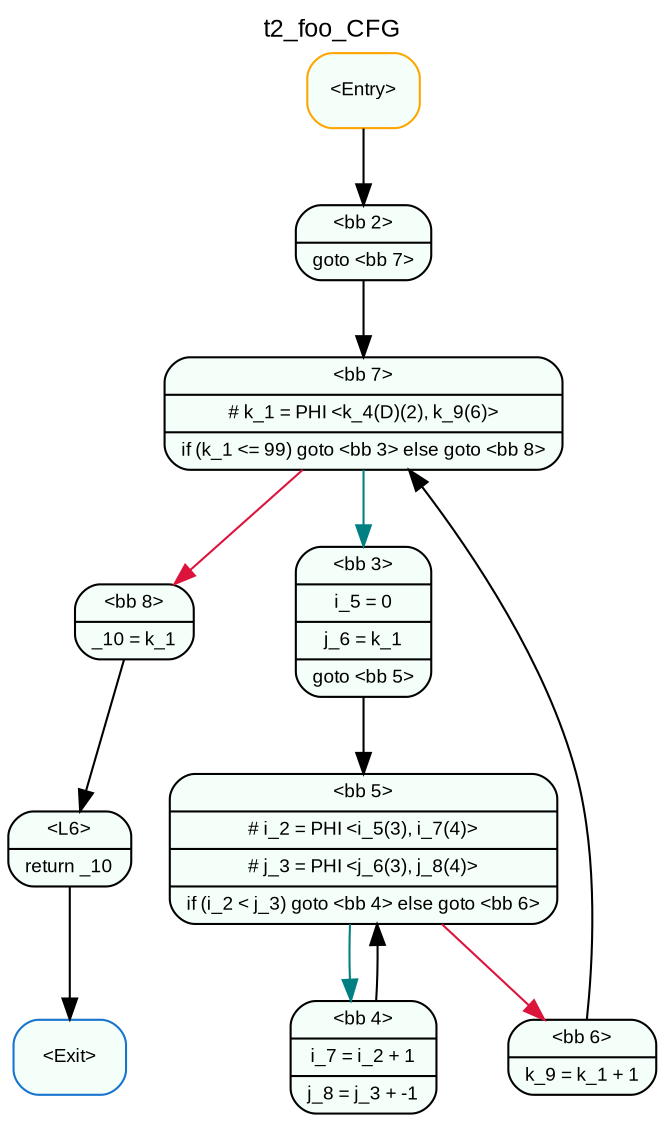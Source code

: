 digraph t2_foo_CFG { 
	label=t2_foo_CFG
	center=true
	labelloc=top
	fontname=Arial
	fontsize=12
	edge[fontname=Arial, fontsize=10]
	node[fontname=Arial, fontsize=9]

		Node_0 -> Node_1 [color=black]
		Node_1 -> Node_2 [color=black]
		Node_2 -> Node_3 [color=teal]
		Node_3 -> Node_4 [color=black]
		Node_4 -> Node_5 [color=teal]
		Node_5 -> Node_4 [color=black]
		Node_4 -> Node_6 [color=crimson]
		Node_6 -> Node_2 [color=black]
		Node_2 -> Node_7 [color=crimson]
		Node_7 -> Node_8 [color=black]
		Node_8 -> Node_9 [color=black]

	Node_6 [fillcolor=mintcream, color=black, shape=Mrecord, style=filled, label="{ \<bb 6\>|k_9 = k_1 + 1 }"]
	Node_9 [fillcolor=mintcream, color=dodgerblue3, shape=Mrecord, style=filled, label="{ \<Exit\> }"]
	Node_2 [fillcolor=mintcream, color=black, shape=Mrecord, style=filled, label="{ \<bb 7\>|# k_1 = PHI \<k_4(D)(2), k_9(6)\>|if (k_1 \<= 99) goto \<bb 3\> else goto \<bb 8\> }"]
	Node_3 [fillcolor=mintcream, color=black, shape=Mrecord, style=filled, label="{ \<bb 3\>|i_5 = 0|j_6 = k_1|goto \<bb 5\> }"]
	Node_7 [fillcolor=mintcream, color=black, shape=Mrecord, style=filled, label="{ \<bb 8\>|_10 = k_1 }"]
	Node_8 [fillcolor=mintcream, color=black, shape=Mrecord, style=filled, label="{ \<L6\>|return _10 }"]
	Node_1 [fillcolor=mintcream, color=black, shape=Mrecord, style=filled, label="{ \<bb 2\>|goto \<bb 7\> }"]
	Node_4 [fillcolor=mintcream, color=black, shape=Mrecord, style=filled, label="{ \<bb 5\>|# i_2 = PHI \<i_5(3), i_7(4)\>|# j_3 = PHI \<j_6(3), j_8(4)\>|if (i_2 \< j_3) goto \<bb 4\> else goto \<bb 6\> }"]
	Node_0 [fillcolor=mintcream, color=orange, shape=Mrecord, style=filled, label="{ \<Entry\> }"]
	Node_5 [fillcolor=mintcream, color=black, shape=Mrecord, style=filled, label="{ \<bb 4\>|i_7 = i_2 + 1|j_8 = j_3 + -1 }"]
}
